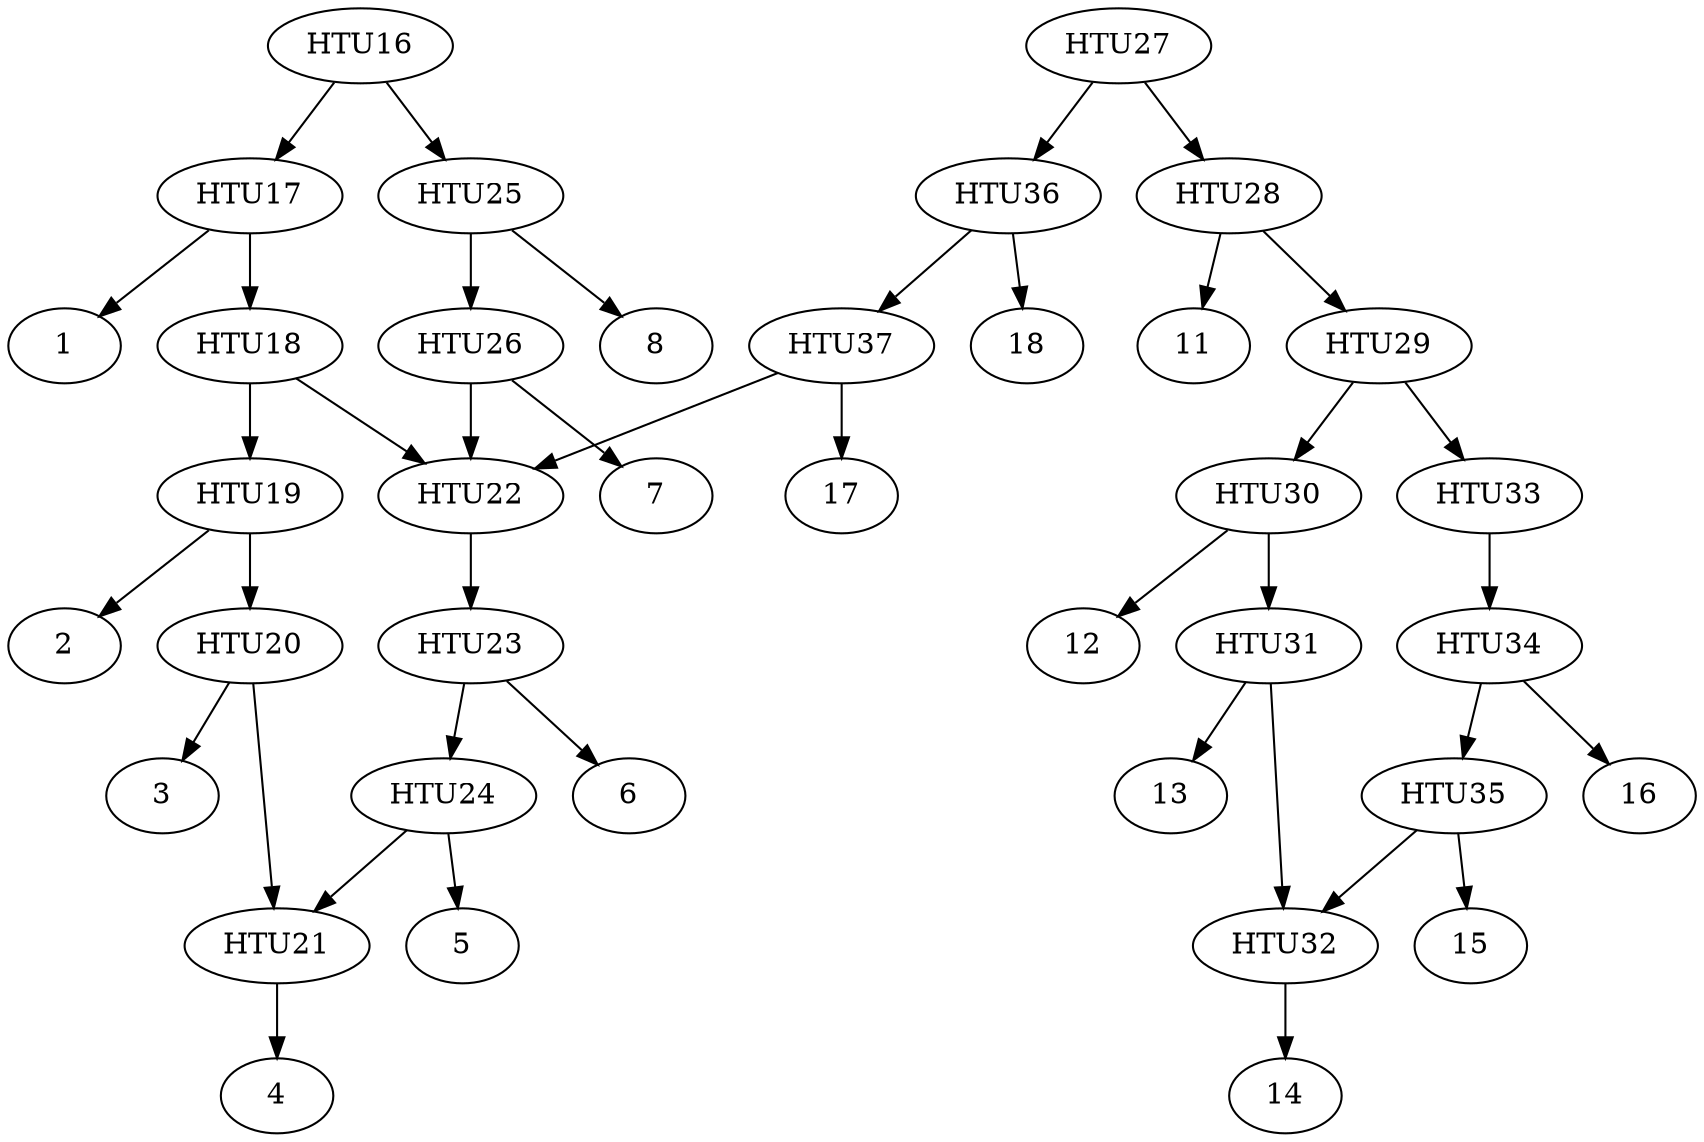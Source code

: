 digraph {
    0 [label=1];
    1 [label=2];
    2 [label=3];
    3 [label=4];
    4 [label=5];
    5 [label=6];
    6 [label=7];
    7 [label=8];
    8 [label=11];
    9 [label=12];
    10 [label=13];
    11 [label=14];
    12 [label=15];
    13 [label=16];
    14 [label=17];
    15 [label=18];
    16 [label=HTU16];
    17 [label=HTU17];
    18 [label=HTU18];
    19 [label=HTU19];
    20 [label=HTU20];
    21 [label=HTU21];
    22 [label=HTU22];
    23 [label=HTU23];
    24 [label=HTU24];
    25 [label=HTU25];
    26 [label=HTU26];
    27 [label=HTU27];
    28 [label=HTU28];
    29 [label=HTU29];
    30 [label=HTU30];
    31 [label=HTU31];
    32 [label=HTU32];
    33 [label=HTU33];
    34 [label=HTU34];
    35 [label=HTU35];
    36 [label=HTU36];
    37 [label=HTU37];
    16 -> 17 [label=""];
    16 -> 25 [label=""];
    17 -> 0 [label=""];
    17 -> 18 [label=""];
    18 -> 19 [label=""];
    18 -> 22 [label=""];
    19 -> 1 [label=""];
    19 -> 20 [label=""];
    20 -> 2 [label=""];
    20 -> 21 [label=""];
    21 -> 3 [label=""];
    22 -> 23 [label=""];
    23 -> 5 [label=""];
    23 -> 24 [label=""];
    24 -> 4 [label=""];
    24 -> 21 [label=""];
    25 -> 7 [label=""];
    25 -> 26 [label=""];
    26 -> 6 [label=""];
    26 -> 22 [label=""];
    27 -> 28 [label=""];
    27 -> 36 [label=""];
    28 -> 8 [label=""];
    28 -> 29 [label=""];
    29 -> 30 [label=""];
    29 -> 33 [label=""];
    30 -> 9 [label=""];
    30 -> 31 [label=""];
    31 -> 10 [label=""];
    31 -> 32 [label=""];
    32 -> 11 [label=""];
    33 -> 34 [label=""];
    34 -> 13 [label=""];
    34 -> 35 [label=""];
    35 -> 12 [label=""];
    35 -> 32 [label=""];
    36 -> 15 [label=""];
    36 -> 37 [label=""];
    37 -> 14 [label=""];
    37 -> 22 [label=""];
}